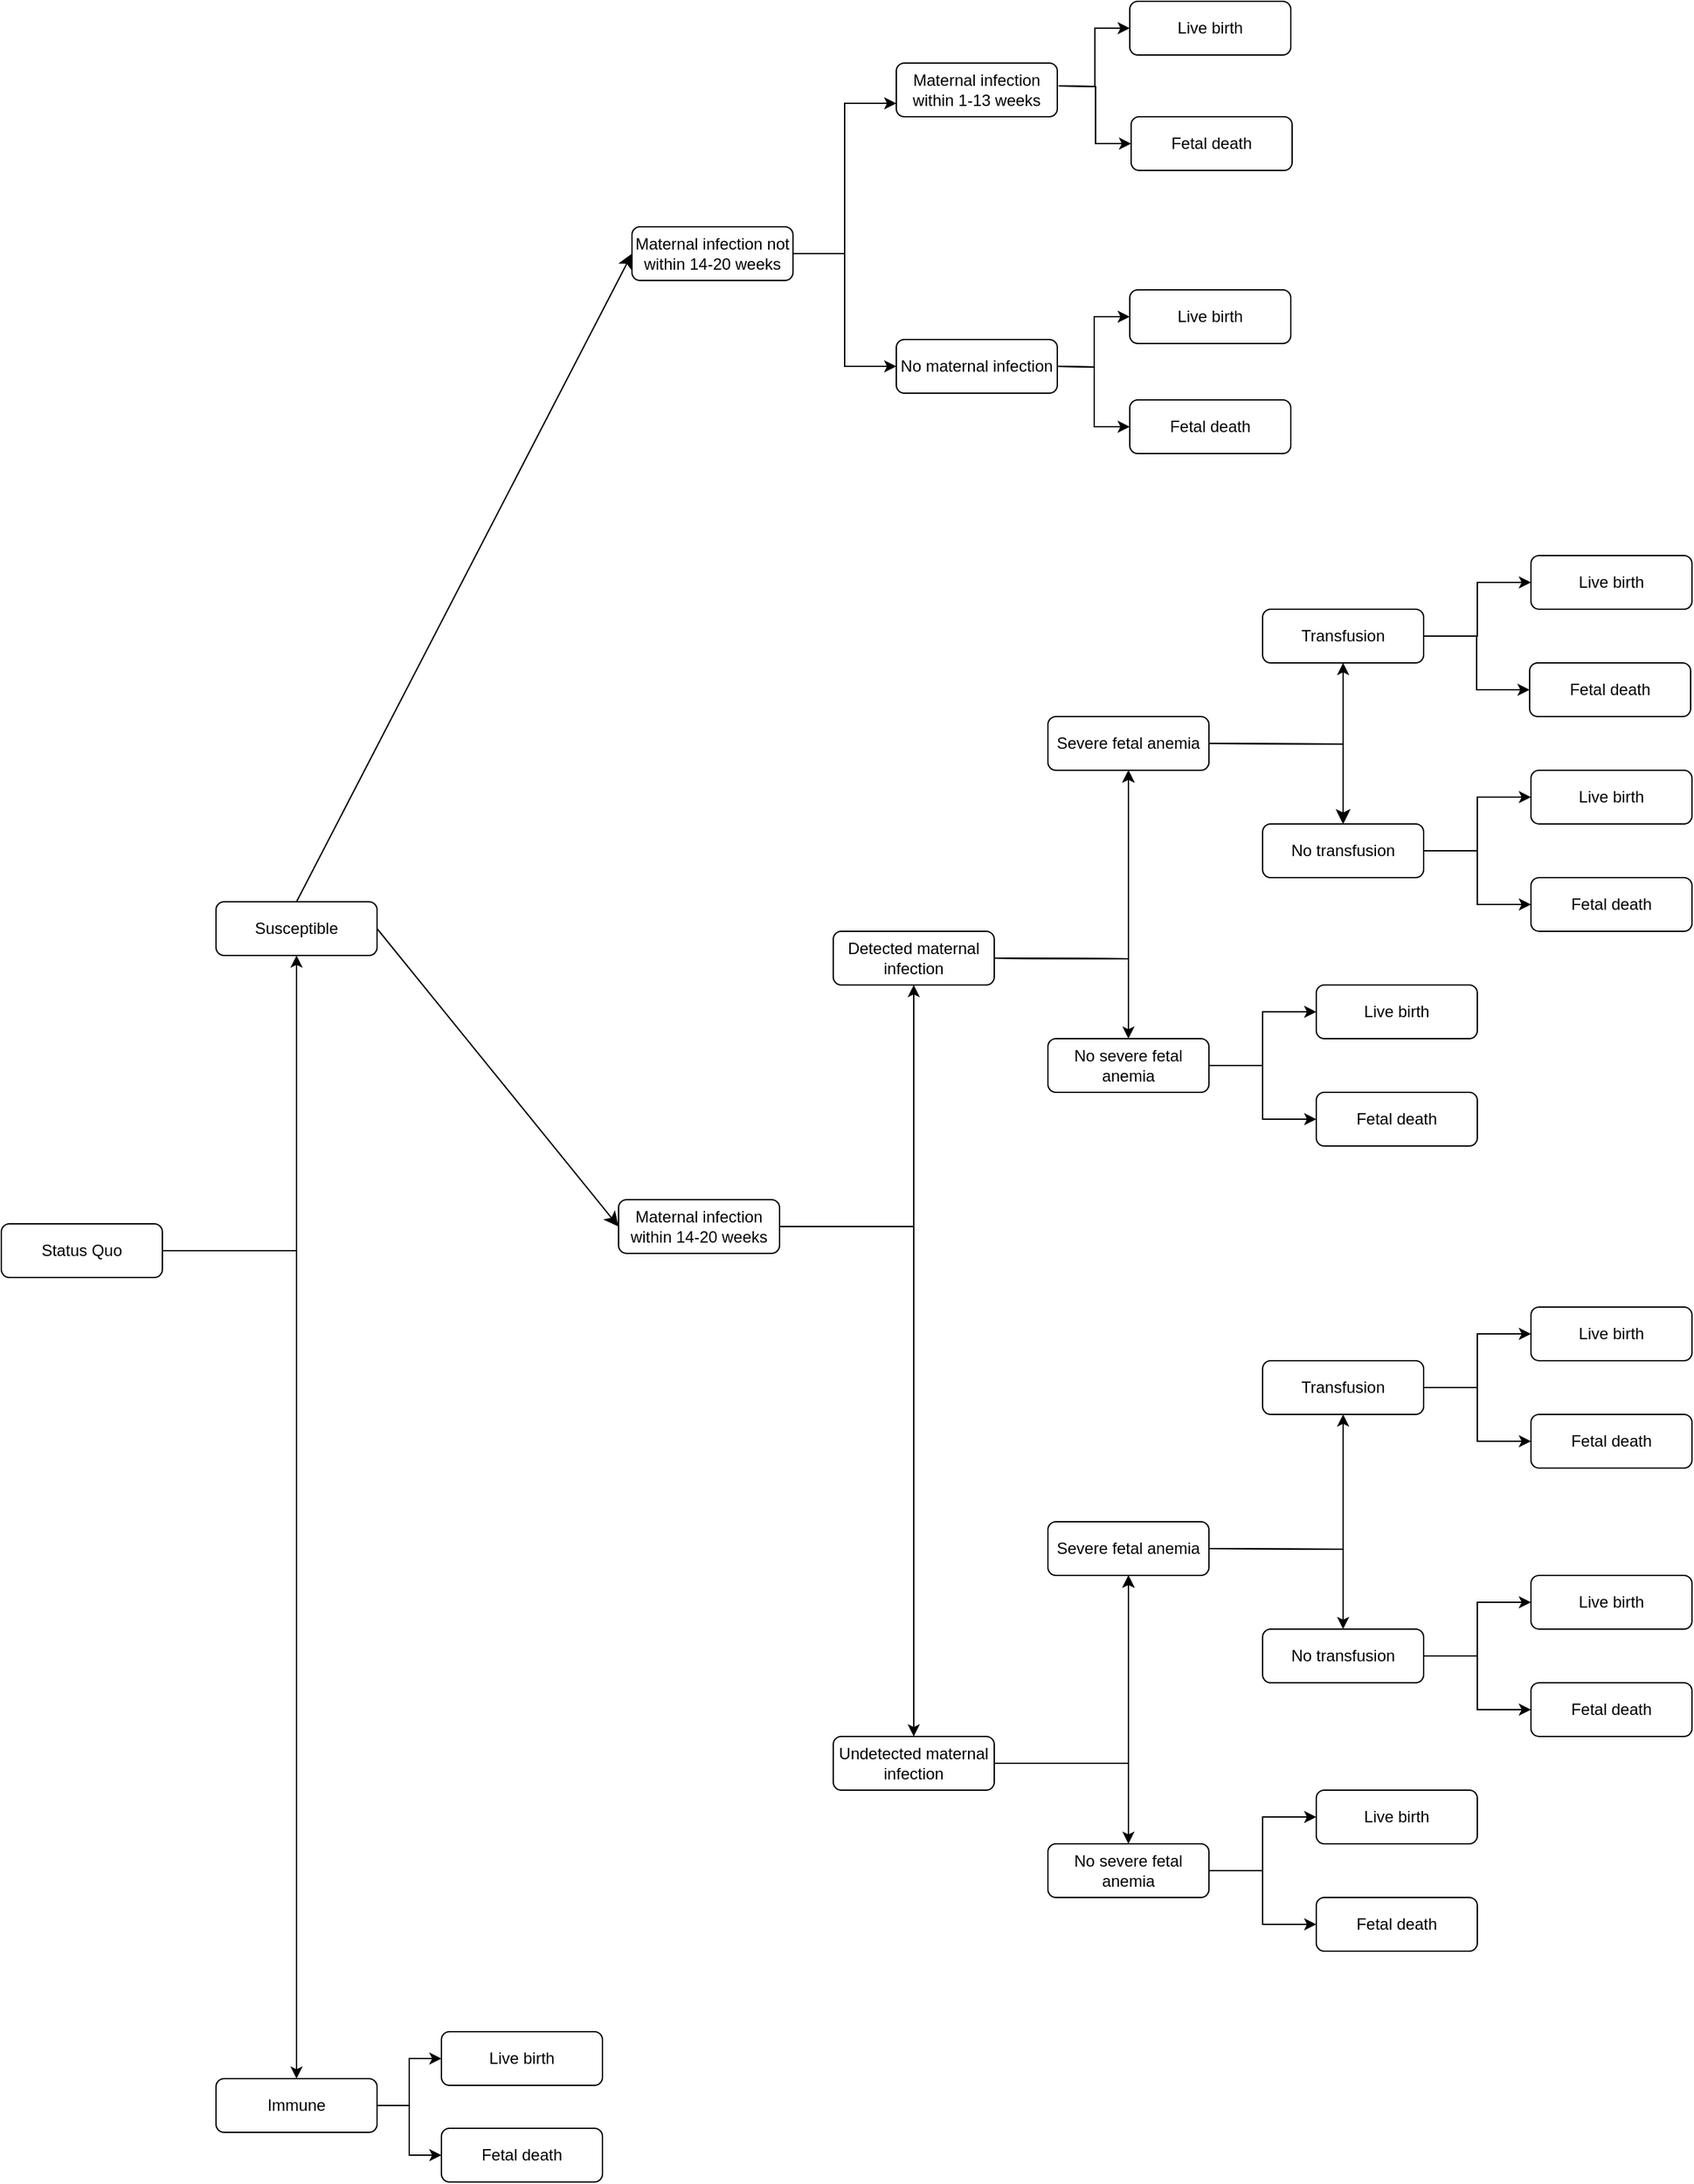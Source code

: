 <mxfile version="26.0.15">
  <diagram name="Page-1" id="KKWdKJqK2y3jMwKWDqGT">
    <mxGraphModel dx="3348" dy="2490" grid="0" gridSize="10" guides="1" tooltips="1" connect="1" arrows="1" fold="1" page="0" pageScale="1" pageWidth="850" pageHeight="1100" math="0" shadow="0">
      <root>
        <mxCell id="0" />
        <mxCell id="1" parent="0" />
        <mxCell id="XFWw_BHFRaA0V7DDkEPR-1" value="" style="edgeStyle=orthogonalEdgeStyle;rounded=0;orthogonalLoop=1;jettySize=auto;html=1;" parent="1" source="XFWw_BHFRaA0V7DDkEPR-5" target="XFWw_BHFRaA0V7DDkEPR-10" edge="1">
          <mxGeometry relative="1" as="geometry" />
        </mxCell>
        <mxCell id="XFWw_BHFRaA0V7DDkEPR-3" value="" style="edgeStyle=orthogonalEdgeStyle;rounded=0;orthogonalLoop=1;jettySize=auto;html=1;" parent="1" source="XFWw_BHFRaA0V7DDkEPR-5" target="XFWw_BHFRaA0V7DDkEPR-15" edge="1">
          <mxGeometry relative="1" as="geometry" />
        </mxCell>
        <mxCell id="XFWw_BHFRaA0V7DDkEPR-5" value="Status Quo" style="rounded=1;whiteSpace=wrap;html=1;fontSize=12;glass=0;strokeWidth=1;shadow=0;" parent="1" vertex="1">
          <mxGeometry x="40" y="320" width="120" height="40" as="geometry" />
        </mxCell>
        <mxCell id="Ok8Pc9Gzmr__ICNm_Pqy-4" style="edgeStyle=none;curved=1;rounded=0;orthogonalLoop=1;jettySize=auto;html=1;exitX=0.5;exitY=0;exitDx=0;exitDy=0;entryX=0;entryY=0.5;entryDx=0;entryDy=0;fontSize=12;startSize=8;endSize=8;" edge="1" parent="1" source="XFWw_BHFRaA0V7DDkEPR-10" target="XFWw_BHFRaA0V7DDkEPR-25">
          <mxGeometry relative="1" as="geometry" />
        </mxCell>
        <mxCell id="Ok8Pc9Gzmr__ICNm_Pqy-5" style="edgeStyle=none;curved=1;rounded=0;orthogonalLoop=1;jettySize=auto;html=1;exitX=1;exitY=0.5;exitDx=0;exitDy=0;entryX=0;entryY=0.5;entryDx=0;entryDy=0;fontSize=12;startSize=8;endSize=8;" edge="1" parent="1" source="XFWw_BHFRaA0V7DDkEPR-10" target="XFWw_BHFRaA0V7DDkEPR-20">
          <mxGeometry relative="1" as="geometry" />
        </mxCell>
        <mxCell id="XFWw_BHFRaA0V7DDkEPR-10" value="Susceptible" style="rounded=1;whiteSpace=wrap;html=1;fontSize=12;glass=0;strokeWidth=1;shadow=0;" parent="1" vertex="1">
          <mxGeometry x="200" y="80" width="120" height="40" as="geometry" />
        </mxCell>
        <mxCell id="XFWw_BHFRaA0V7DDkEPR-11" value="" style="edgeStyle=orthogonalEdgeStyle;rounded=0;orthogonalLoop=1;jettySize=auto;html=1;entryX=0;entryY=0.5;entryDx=0;entryDy=0;" parent="1" source="XFWw_BHFRaA0V7DDkEPR-15" target="XFWw_BHFRaA0V7DDkEPR-26" edge="1">
          <mxGeometry relative="1" as="geometry" />
        </mxCell>
        <mxCell id="XFWw_BHFRaA0V7DDkEPR-13" value="" style="edgeStyle=orthogonalEdgeStyle;rounded=0;orthogonalLoop=1;jettySize=auto;html=1;entryX=0;entryY=0.5;entryDx=0;entryDy=0;" parent="1" source="XFWw_BHFRaA0V7DDkEPR-15" target="XFWw_BHFRaA0V7DDkEPR-27" edge="1">
          <mxGeometry relative="1" as="geometry" />
        </mxCell>
        <mxCell id="XFWw_BHFRaA0V7DDkEPR-15" value="Immune" style="rounded=1;whiteSpace=wrap;html=1;fontSize=12;glass=0;strokeWidth=1;shadow=0;" parent="1" vertex="1">
          <mxGeometry x="200" y="957" width="120" height="40" as="geometry" />
        </mxCell>
        <mxCell id="XFWw_BHFRaA0V7DDkEPR-16" value="" style="edgeStyle=orthogonalEdgeStyle;rounded=0;orthogonalLoop=1;jettySize=auto;html=1;" parent="1" source="XFWw_BHFRaA0V7DDkEPR-20" target="XFWw_BHFRaA0V7DDkEPR-36" edge="1">
          <mxGeometry relative="1" as="geometry" />
        </mxCell>
        <mxCell id="XFWw_BHFRaA0V7DDkEPR-18" value="" style="edgeStyle=orthogonalEdgeStyle;rounded=0;orthogonalLoop=1;jettySize=auto;html=1;" parent="1" source="XFWw_BHFRaA0V7DDkEPR-20" target="XFWw_BHFRaA0V7DDkEPR-37" edge="1">
          <mxGeometry relative="1" as="geometry" />
        </mxCell>
        <mxCell id="XFWw_BHFRaA0V7DDkEPR-20" value="Maternal infection within 14-20 weeks" style="rounded=1;whiteSpace=wrap;html=1;fontSize=12;glass=0;strokeWidth=1;shadow=0;" parent="1" vertex="1">
          <mxGeometry x="500" y="302" width="120" height="40" as="geometry" />
        </mxCell>
        <mxCell id="XFWw_BHFRaA0V7DDkEPR-21" value="" style="edgeStyle=orthogonalEdgeStyle;rounded=0;orthogonalLoop=1;jettySize=auto;html=1;entryX=0;entryY=0.75;entryDx=0;entryDy=0;" parent="1" source="XFWw_BHFRaA0V7DDkEPR-25" target="XFWw_BHFRaA0V7DDkEPR-28" edge="1">
          <mxGeometry relative="1" as="geometry" />
        </mxCell>
        <mxCell id="XFWw_BHFRaA0V7DDkEPR-23" value="" style="edgeStyle=orthogonalEdgeStyle;rounded=0;orthogonalLoop=1;jettySize=auto;html=1;entryX=0;entryY=0.5;entryDx=0;entryDy=0;" parent="1" source="XFWw_BHFRaA0V7DDkEPR-25" target="XFWw_BHFRaA0V7DDkEPR-29" edge="1">
          <mxGeometry relative="1" as="geometry" />
        </mxCell>
        <mxCell id="XFWw_BHFRaA0V7DDkEPR-25" value="Maternal infection not within 14-20 weeks" style="rounded=1;whiteSpace=wrap;html=1;fontSize=12;glass=0;strokeWidth=1;shadow=0;" parent="1" vertex="1">
          <mxGeometry x="510" y="-423" width="120" height="40" as="geometry" />
        </mxCell>
        <mxCell id="XFWw_BHFRaA0V7DDkEPR-26" value="Live birth" style="rounded=1;whiteSpace=wrap;html=1;fontSize=12;glass=0;strokeWidth=1;shadow=0;" parent="1" vertex="1">
          <mxGeometry x="368" y="922" width="120" height="40" as="geometry" />
        </mxCell>
        <mxCell id="XFWw_BHFRaA0V7DDkEPR-27" value="Fetal death" style="rounded=1;whiteSpace=wrap;html=1;fontSize=12;glass=0;strokeWidth=1;shadow=0;" parent="1" vertex="1">
          <mxGeometry x="368" y="994" width="120" height="40" as="geometry" />
        </mxCell>
        <mxCell id="XFWw_BHFRaA0V7DDkEPR-28" value="Maternal infection within 1-13 weeks" style="rounded=1;whiteSpace=wrap;html=1;fontSize=12;glass=0;strokeWidth=1;shadow=0;" parent="1" vertex="1">
          <mxGeometry x="707" y="-545" width="120" height="40" as="geometry" />
        </mxCell>
        <mxCell id="XFWw_BHFRaA0V7DDkEPR-29" value="No maternal infection " style="rounded=1;whiteSpace=wrap;html=1;fontSize=12;glass=0;strokeWidth=1;shadow=0;" parent="1" vertex="1">
          <mxGeometry x="707" y="-339" width="120" height="40" as="geometry" />
        </mxCell>
        <mxCell id="XFWw_BHFRaA0V7DDkEPR-30" value="" style="edgeStyle=orthogonalEdgeStyle;rounded=0;orthogonalLoop=1;jettySize=auto;html=1;" parent="1" source="XFWw_BHFRaA0V7DDkEPR-36" target="XFWw_BHFRaA0V7DDkEPR-38" edge="1">
          <mxGeometry relative="1" as="geometry" />
        </mxCell>
        <mxCell id="XFWw_BHFRaA0V7DDkEPR-31" value="" style="edgeStyle=orthogonalEdgeStyle;rounded=0;orthogonalLoop=1;jettySize=auto;html=1;" parent="1" source="XFWw_BHFRaA0V7DDkEPR-36" target="XFWw_BHFRaA0V7DDkEPR-38" edge="1">
          <mxGeometry relative="1" as="geometry" />
        </mxCell>
        <mxCell id="XFWw_BHFRaA0V7DDkEPR-32" value="" style="edgeStyle=orthogonalEdgeStyle;rounded=0;orthogonalLoop=1;jettySize=auto;html=1;" parent="1" source="XFWw_BHFRaA0V7DDkEPR-36" target="XFWw_BHFRaA0V7DDkEPR-38" edge="1">
          <mxGeometry relative="1" as="geometry" />
        </mxCell>
        <mxCell id="XFWw_BHFRaA0V7DDkEPR-34" value="" style="edgeStyle=orthogonalEdgeStyle;rounded=0;orthogonalLoop=1;jettySize=auto;html=1;" parent="1" source="XFWw_BHFRaA0V7DDkEPR-36" target="XFWw_BHFRaA0V7DDkEPR-43" edge="1">
          <mxGeometry relative="1" as="geometry" />
        </mxCell>
        <mxCell id="XFWw_BHFRaA0V7DDkEPR-36" value="Undetected maternal infection" style="rounded=1;whiteSpace=wrap;html=1;fontSize=12;glass=0;strokeWidth=1;shadow=0;" parent="1" vertex="1">
          <mxGeometry x="660" y="702" width="120" height="40" as="geometry" />
        </mxCell>
        <mxCell id="XFWw_BHFRaA0V7DDkEPR-37" value="Detected maternal infection" style="rounded=1;whiteSpace=wrap;html=1;fontSize=12;glass=0;strokeWidth=1;shadow=0;" parent="1" vertex="1">
          <mxGeometry x="660" y="102" width="120" height="40" as="geometry" />
        </mxCell>
        <mxCell id="XFWw_BHFRaA0V7DDkEPR-38" value="Severe fetal anemia" style="rounded=1;whiteSpace=wrap;html=1;fontSize=12;glass=0;strokeWidth=1;shadow=0;" parent="1" vertex="1">
          <mxGeometry x="820" y="542" width="120" height="40" as="geometry" />
        </mxCell>
        <mxCell id="XFWw_BHFRaA0V7DDkEPR-39" value="" style="edgeStyle=orthogonalEdgeStyle;rounded=0;orthogonalLoop=1;jettySize=auto;html=1;" parent="1" source="XFWw_BHFRaA0V7DDkEPR-43" target="XFWw_BHFRaA0V7DDkEPR-92" edge="1">
          <mxGeometry relative="1" as="geometry" />
        </mxCell>
        <mxCell id="XFWw_BHFRaA0V7DDkEPR-41" value="" style="edgeStyle=orthogonalEdgeStyle;rounded=0;orthogonalLoop=1;jettySize=auto;html=1;" parent="1" source="XFWw_BHFRaA0V7DDkEPR-43" target="XFWw_BHFRaA0V7DDkEPR-93" edge="1">
          <mxGeometry relative="1" as="geometry" />
        </mxCell>
        <mxCell id="XFWw_BHFRaA0V7DDkEPR-43" value="No severe fetal anemia" style="rounded=1;whiteSpace=wrap;html=1;fontSize=12;glass=0;strokeWidth=1;shadow=0;" parent="1" vertex="1">
          <mxGeometry x="820" y="782" width="120" height="40" as="geometry" />
        </mxCell>
        <mxCell id="XFWw_BHFRaA0V7DDkEPR-44" value="" style="edgeStyle=orthogonalEdgeStyle;rounded=0;orthogonalLoop=1;jettySize=auto;html=1;" parent="1" target="XFWw_BHFRaA0V7DDkEPR-52" edge="1">
          <mxGeometry relative="1" as="geometry">
            <mxPoint x="940" y="562" as="sourcePoint" />
          </mxGeometry>
        </mxCell>
        <mxCell id="XFWw_BHFRaA0V7DDkEPR-46" value="" style="edgeStyle=orthogonalEdgeStyle;rounded=0;orthogonalLoop=1;jettySize=auto;html=1;" parent="1" target="XFWw_BHFRaA0V7DDkEPR-57" edge="1">
          <mxGeometry relative="1" as="geometry">
            <mxPoint x="940" y="562" as="sourcePoint" />
          </mxGeometry>
        </mxCell>
        <mxCell id="XFWw_BHFRaA0V7DDkEPR-48" value="" style="edgeStyle=orthogonalEdgeStyle;rounded=0;orthogonalLoop=1;jettySize=auto;html=1;" parent="1" source="XFWw_BHFRaA0V7DDkEPR-52" target="XFWw_BHFRaA0V7DDkEPR-58" edge="1">
          <mxGeometry relative="1" as="geometry" />
        </mxCell>
        <mxCell id="XFWw_BHFRaA0V7DDkEPR-50" value="" style="edgeStyle=orthogonalEdgeStyle;rounded=0;orthogonalLoop=1;jettySize=auto;html=1;" parent="1" source="XFWw_BHFRaA0V7DDkEPR-52" target="XFWw_BHFRaA0V7DDkEPR-59" edge="1">
          <mxGeometry relative="1" as="geometry" />
        </mxCell>
        <mxCell id="XFWw_BHFRaA0V7DDkEPR-52" value="Transfusion" style="rounded=1;whiteSpace=wrap;html=1;fontSize=12;glass=0;strokeWidth=1;shadow=0;" parent="1" vertex="1">
          <mxGeometry x="980" y="422" width="120" height="40" as="geometry" />
        </mxCell>
        <mxCell id="XFWw_BHFRaA0V7DDkEPR-53" value="" style="edgeStyle=orthogonalEdgeStyle;rounded=0;orthogonalLoop=1;jettySize=auto;html=1;" parent="1" source="XFWw_BHFRaA0V7DDkEPR-57" target="XFWw_BHFRaA0V7DDkEPR-60" edge="1">
          <mxGeometry relative="1" as="geometry" />
        </mxCell>
        <mxCell id="XFWw_BHFRaA0V7DDkEPR-55" value="" style="edgeStyle=orthogonalEdgeStyle;rounded=0;orthogonalLoop=1;jettySize=auto;html=1;" parent="1" source="XFWw_BHFRaA0V7DDkEPR-57" target="XFWw_BHFRaA0V7DDkEPR-61" edge="1">
          <mxGeometry relative="1" as="geometry" />
        </mxCell>
        <mxCell id="XFWw_BHFRaA0V7DDkEPR-57" value="No transfusion" style="rounded=1;whiteSpace=wrap;html=1;fontSize=12;glass=0;strokeWidth=1;shadow=0;" parent="1" vertex="1">
          <mxGeometry x="980" y="622" width="120" height="40" as="geometry" />
        </mxCell>
        <mxCell id="XFWw_BHFRaA0V7DDkEPR-58" value="Fetal death" style="rounded=1;whiteSpace=wrap;html=1;fontSize=12;glass=0;strokeWidth=1;shadow=0;" parent="1" vertex="1">
          <mxGeometry x="1180" y="462" width="120" height="40" as="geometry" />
        </mxCell>
        <mxCell id="XFWw_BHFRaA0V7DDkEPR-59" value="Live birth" style="rounded=1;whiteSpace=wrap;html=1;fontSize=12;glass=0;strokeWidth=1;shadow=0;" parent="1" vertex="1">
          <mxGeometry x="1180" y="382" width="120" height="40" as="geometry" />
        </mxCell>
        <mxCell id="XFWw_BHFRaA0V7DDkEPR-60" value="Live birth" style="rounded=1;whiteSpace=wrap;html=1;fontSize=12;glass=0;strokeWidth=1;shadow=0;" parent="1" vertex="1">
          <mxGeometry x="1180" y="582" width="120" height="40" as="geometry" />
        </mxCell>
        <mxCell id="XFWw_BHFRaA0V7DDkEPR-61" value="Fetal death" style="rounded=1;whiteSpace=wrap;html=1;fontSize=12;glass=0;strokeWidth=1;shadow=0;" parent="1" vertex="1">
          <mxGeometry x="1180" y="662" width="120" height="40" as="geometry" />
        </mxCell>
        <mxCell id="XFWw_BHFRaA0V7DDkEPR-62" value="" style="edgeStyle=orthogonalEdgeStyle;rounded=0;orthogonalLoop=1;jettySize=auto;html=1;" parent="1" target="XFWw_BHFRaA0V7DDkEPR-68" edge="1">
          <mxGeometry relative="1" as="geometry">
            <mxPoint x="780" y="122" as="sourcePoint" />
          </mxGeometry>
        </mxCell>
        <mxCell id="XFWw_BHFRaA0V7DDkEPR-63" value="" style="edgeStyle=orthogonalEdgeStyle;rounded=0;orthogonalLoop=1;jettySize=auto;html=1;" parent="1" target="XFWw_BHFRaA0V7DDkEPR-68" edge="1">
          <mxGeometry relative="1" as="geometry">
            <mxPoint x="780" y="122" as="sourcePoint" />
          </mxGeometry>
        </mxCell>
        <mxCell id="XFWw_BHFRaA0V7DDkEPR-64" value="" style="edgeStyle=orthogonalEdgeStyle;rounded=0;orthogonalLoop=1;jettySize=auto;html=1;" parent="1" target="XFWw_BHFRaA0V7DDkEPR-68" edge="1">
          <mxGeometry relative="1" as="geometry">
            <mxPoint x="780" y="122" as="sourcePoint" />
          </mxGeometry>
        </mxCell>
        <mxCell id="XFWw_BHFRaA0V7DDkEPR-66" value="" style="edgeStyle=orthogonalEdgeStyle;rounded=0;orthogonalLoop=1;jettySize=auto;html=1;" parent="1" target="XFWw_BHFRaA0V7DDkEPR-73" edge="1">
          <mxGeometry relative="1" as="geometry">
            <mxPoint x="780" y="122" as="sourcePoint" />
          </mxGeometry>
        </mxCell>
        <mxCell id="XFWw_BHFRaA0V7DDkEPR-68" value="Severe fetal anemia" style="rounded=1;whiteSpace=wrap;html=1;fontSize=12;glass=0;strokeWidth=1;shadow=0;" parent="1" vertex="1">
          <mxGeometry x="820" y="-58" width="120" height="40" as="geometry" />
        </mxCell>
        <mxCell id="XFWw_BHFRaA0V7DDkEPR-69" value="" style="edgeStyle=orthogonalEdgeStyle;rounded=0;orthogonalLoop=1;jettySize=auto;html=1;" parent="1" source="XFWw_BHFRaA0V7DDkEPR-73" target="XFWw_BHFRaA0V7DDkEPR-94" edge="1">
          <mxGeometry relative="1" as="geometry" />
        </mxCell>
        <mxCell id="XFWw_BHFRaA0V7DDkEPR-71" value="" style="edgeStyle=orthogonalEdgeStyle;rounded=0;orthogonalLoop=1;jettySize=auto;html=1;" parent="1" source="XFWw_BHFRaA0V7DDkEPR-73" target="XFWw_BHFRaA0V7DDkEPR-95" edge="1">
          <mxGeometry relative="1" as="geometry" />
        </mxCell>
        <mxCell id="XFWw_BHFRaA0V7DDkEPR-73" value="No severe fetal anemia" style="rounded=1;whiteSpace=wrap;html=1;fontSize=12;glass=0;strokeWidth=1;shadow=0;" parent="1" vertex="1">
          <mxGeometry x="820" y="182" width="120" height="40" as="geometry" />
        </mxCell>
        <mxCell id="XFWw_BHFRaA0V7DDkEPR-74" value="" style="edgeStyle=orthogonalEdgeStyle;rounded=0;orthogonalLoop=1;jettySize=auto;html=1;" parent="1" target="XFWw_BHFRaA0V7DDkEPR-82" edge="1">
          <mxGeometry relative="1" as="geometry">
            <mxPoint x="940" y="-38" as="sourcePoint" />
          </mxGeometry>
        </mxCell>
        <mxCell id="XFWw_BHFRaA0V7DDkEPR-76" value="" style="edgeStyle=orthogonalEdgeStyle;rounded=0;orthogonalLoop=1;jettySize=auto;html=1;" parent="1" target="XFWw_BHFRaA0V7DDkEPR-87" edge="1">
          <mxGeometry relative="1" as="geometry">
            <mxPoint x="940" y="-38" as="sourcePoint" />
          </mxGeometry>
        </mxCell>
        <mxCell id="XFWw_BHFRaA0V7DDkEPR-78" value="" style="edgeStyle=orthogonalEdgeStyle;rounded=0;orthogonalLoop=1;jettySize=auto;html=1;" parent="1" source="XFWw_BHFRaA0V7DDkEPR-82" target="XFWw_BHFRaA0V7DDkEPR-88" edge="1">
          <mxGeometry relative="1" as="geometry" />
        </mxCell>
        <mxCell id="XFWw_BHFRaA0V7DDkEPR-80" value="" style="edgeStyle=orthogonalEdgeStyle;rounded=0;orthogonalLoop=1;jettySize=auto;html=1;" parent="1" source="XFWw_BHFRaA0V7DDkEPR-82" target="XFWw_BHFRaA0V7DDkEPR-89" edge="1">
          <mxGeometry relative="1" as="geometry" />
        </mxCell>
        <mxCell id="XFWw_BHFRaA0V7DDkEPR-209" value="" style="edgeStyle=none;curved=1;rounded=0;orthogonalLoop=1;jettySize=auto;html=1;fontSize=12;startSize=8;endSize=8;" parent="1" source="XFWw_BHFRaA0V7DDkEPR-82" target="XFWw_BHFRaA0V7DDkEPR-87" edge="1">
          <mxGeometry relative="1" as="geometry" />
        </mxCell>
        <mxCell id="XFWw_BHFRaA0V7DDkEPR-82" value="Transfusion" style="rounded=1;whiteSpace=wrap;html=1;fontSize=12;glass=0;strokeWidth=1;shadow=0;" parent="1" vertex="1">
          <mxGeometry x="980" y="-138" width="120" height="40" as="geometry" />
        </mxCell>
        <mxCell id="XFWw_BHFRaA0V7DDkEPR-83" value="" style="edgeStyle=orthogonalEdgeStyle;rounded=0;orthogonalLoop=1;jettySize=auto;html=1;" parent="1" source="XFWw_BHFRaA0V7DDkEPR-87" target="XFWw_BHFRaA0V7DDkEPR-90" edge="1">
          <mxGeometry relative="1" as="geometry" />
        </mxCell>
        <mxCell id="XFWw_BHFRaA0V7DDkEPR-85" value="" style="edgeStyle=orthogonalEdgeStyle;rounded=0;orthogonalLoop=1;jettySize=auto;html=1;" parent="1" source="XFWw_BHFRaA0V7DDkEPR-87" target="XFWw_BHFRaA0V7DDkEPR-91" edge="1">
          <mxGeometry relative="1" as="geometry" />
        </mxCell>
        <mxCell id="XFWw_BHFRaA0V7DDkEPR-87" value="No transfusion" style="rounded=1;whiteSpace=wrap;html=1;fontSize=12;glass=0;strokeWidth=1;shadow=0;" parent="1" vertex="1">
          <mxGeometry x="980" y="22" width="120" height="40" as="geometry" />
        </mxCell>
        <mxCell id="XFWw_BHFRaA0V7DDkEPR-88" value="Fetal death" style="rounded=1;whiteSpace=wrap;html=1;fontSize=12;glass=0;strokeWidth=1;shadow=0;" parent="1" vertex="1">
          <mxGeometry x="1179" y="-98" width="120" height="40" as="geometry" />
        </mxCell>
        <mxCell id="XFWw_BHFRaA0V7DDkEPR-89" value="Live birth" style="rounded=1;whiteSpace=wrap;html=1;fontSize=12;glass=0;strokeWidth=1;shadow=0;" parent="1" vertex="1">
          <mxGeometry x="1180" y="-178" width="120" height="40" as="geometry" />
        </mxCell>
        <mxCell id="XFWw_BHFRaA0V7DDkEPR-90" value="Live birth" style="rounded=1;whiteSpace=wrap;html=1;fontSize=12;glass=0;strokeWidth=1;shadow=0;" parent="1" vertex="1">
          <mxGeometry x="1180" y="-18" width="120" height="40" as="geometry" />
        </mxCell>
        <mxCell id="XFWw_BHFRaA0V7DDkEPR-91" value="Fetal death" style="rounded=1;whiteSpace=wrap;html=1;fontSize=12;glass=0;strokeWidth=1;shadow=0;" parent="1" vertex="1">
          <mxGeometry x="1180" y="62" width="120" height="40" as="geometry" />
        </mxCell>
        <mxCell id="XFWw_BHFRaA0V7DDkEPR-92" value="Live birth" style="rounded=1;whiteSpace=wrap;html=1;fontSize=12;glass=0;strokeWidth=1;shadow=0;" parent="1" vertex="1">
          <mxGeometry x="1020" y="742" width="120" height="40" as="geometry" />
        </mxCell>
        <mxCell id="XFWw_BHFRaA0V7DDkEPR-93" value="Fetal death" style="rounded=1;whiteSpace=wrap;html=1;fontSize=12;glass=0;strokeWidth=1;shadow=0;" parent="1" vertex="1">
          <mxGeometry x="1020" y="822" width="120" height="40" as="geometry" />
        </mxCell>
        <mxCell id="XFWw_BHFRaA0V7DDkEPR-94" value="Live birth" style="rounded=1;whiteSpace=wrap;html=1;fontSize=12;glass=0;strokeWidth=1;shadow=0;" parent="1" vertex="1">
          <mxGeometry x="1020" y="142" width="120" height="40" as="geometry" />
        </mxCell>
        <mxCell id="XFWw_BHFRaA0V7DDkEPR-95" value="Fetal death" style="rounded=1;whiteSpace=wrap;html=1;fontSize=12;glass=0;strokeWidth=1;shadow=0;" parent="1" vertex="1">
          <mxGeometry x="1020" y="222" width="120" height="40" as="geometry" />
        </mxCell>
        <mxCell id="XFWw_BHFRaA0V7DDkEPR-212" value="" style="edgeStyle=orthogonalEdgeStyle;rounded=0;orthogonalLoop=1;jettySize=auto;html=1;entryX=0;entryY=0.5;entryDx=0;entryDy=0;" parent="1" target="XFWw_BHFRaA0V7DDkEPR-214" edge="1">
          <mxGeometry relative="1" as="geometry">
            <mxPoint x="828" y="-528" as="sourcePoint" />
          </mxGeometry>
        </mxCell>
        <mxCell id="XFWw_BHFRaA0V7DDkEPR-213" value="" style="edgeStyle=orthogonalEdgeStyle;rounded=0;orthogonalLoop=1;jettySize=auto;html=1;entryX=0;entryY=0.5;entryDx=0;entryDy=0;" parent="1" target="XFWw_BHFRaA0V7DDkEPR-215" edge="1">
          <mxGeometry relative="1" as="geometry">
            <mxPoint x="828" y="-528" as="sourcePoint" />
          </mxGeometry>
        </mxCell>
        <mxCell id="XFWw_BHFRaA0V7DDkEPR-214" value="Live birth" style="rounded=1;whiteSpace=wrap;html=1;fontSize=12;glass=0;strokeWidth=1;shadow=0;" parent="1" vertex="1">
          <mxGeometry x="881" y="-591" width="120" height="40" as="geometry" />
        </mxCell>
        <mxCell id="XFWw_BHFRaA0V7DDkEPR-215" value="Fetal death" style="rounded=1;whiteSpace=wrap;html=1;fontSize=12;glass=0;strokeWidth=1;shadow=0;" parent="1" vertex="1">
          <mxGeometry x="882" y="-505" width="120" height="40" as="geometry" />
        </mxCell>
        <mxCell id="XFWw_BHFRaA0V7DDkEPR-216" value="" style="edgeStyle=orthogonalEdgeStyle;rounded=0;orthogonalLoop=1;jettySize=auto;html=1;entryX=0;entryY=0.5;entryDx=0;entryDy=0;" parent="1" target="XFWw_BHFRaA0V7DDkEPR-218" edge="1">
          <mxGeometry relative="1" as="geometry">
            <mxPoint x="827" y="-319" as="sourcePoint" />
          </mxGeometry>
        </mxCell>
        <mxCell id="XFWw_BHFRaA0V7DDkEPR-217" value="" style="edgeStyle=orthogonalEdgeStyle;rounded=0;orthogonalLoop=1;jettySize=auto;html=1;entryX=0;entryY=0.5;entryDx=0;entryDy=0;" parent="1" target="XFWw_BHFRaA0V7DDkEPR-219" edge="1">
          <mxGeometry relative="1" as="geometry">
            <mxPoint x="827" y="-319" as="sourcePoint" />
          </mxGeometry>
        </mxCell>
        <mxCell id="XFWw_BHFRaA0V7DDkEPR-218" value="Live birth" style="rounded=1;whiteSpace=wrap;html=1;fontSize=12;glass=0;strokeWidth=1;shadow=0;" parent="1" vertex="1">
          <mxGeometry x="881" y="-376" width="120" height="40" as="geometry" />
        </mxCell>
        <mxCell id="XFWw_BHFRaA0V7DDkEPR-219" value="Fetal death" style="rounded=1;whiteSpace=wrap;html=1;fontSize=12;glass=0;strokeWidth=1;shadow=0;" parent="1" vertex="1">
          <mxGeometry x="881" y="-294" width="120" height="40" as="geometry" />
        </mxCell>
      </root>
    </mxGraphModel>
  </diagram>
</mxfile>
